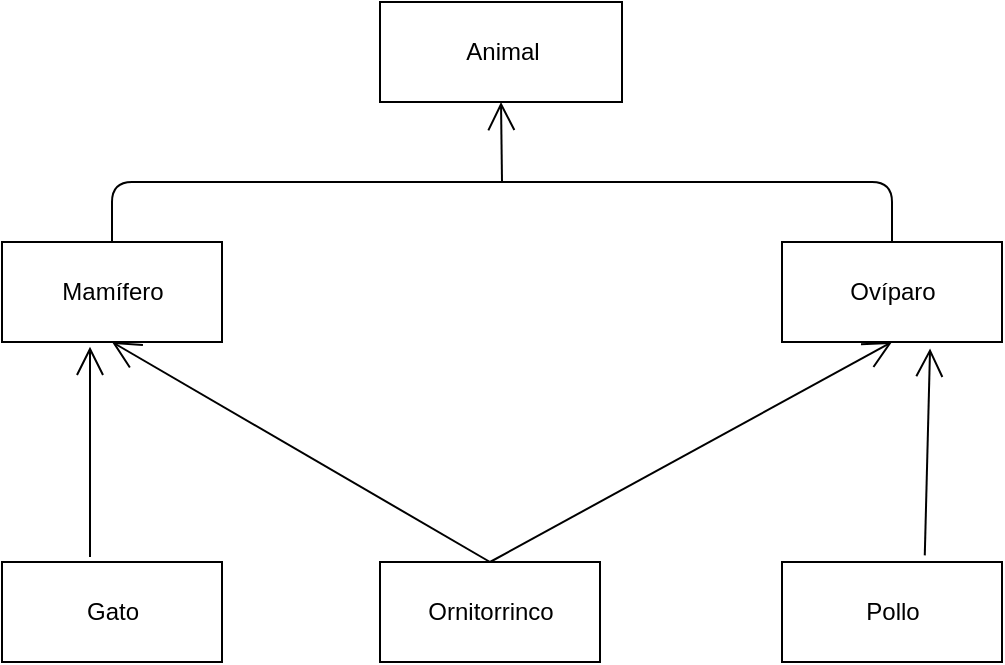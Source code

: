 <mxfile>
    <diagram id="db8uY6yFNm81Cn0cMAem" name="Page-1">
        <mxGraphModel dx="1266" dy="682" grid="1" gridSize="10" guides="1" tooltips="1" connect="1" arrows="1" fold="1" page="1" pageScale="1" pageWidth="827" pageHeight="1169" math="0" shadow="0">
            <root>
                <mxCell id="0"/>
                <mxCell id="1" parent="0"/>
                <mxCell id="27" value="Ornitorrinco" style="html=1;" vertex="1" parent="1">
                    <mxGeometry x="359" y="310" width="110" height="50" as="geometry"/>
                </mxCell>
                <mxCell id="28" value="Pollo" style="html=1;" vertex="1" parent="1">
                    <mxGeometry x="560" y="310" width="110" height="50" as="geometry"/>
                </mxCell>
                <mxCell id="29" value="Gato" style="html=1;" vertex="1" parent="1">
                    <mxGeometry x="170" y="310" width="110" height="50" as="geometry"/>
                </mxCell>
                <mxCell id="30" value="Ovíparo" style="html=1;" vertex="1" parent="1">
                    <mxGeometry x="560" y="150" width="110" height="50" as="geometry"/>
                </mxCell>
                <mxCell id="31" value="Mamífero" style="html=1;" vertex="1" parent="1">
                    <mxGeometry x="170" y="150" width="110" height="50" as="geometry"/>
                </mxCell>
                <mxCell id="32" value="Animal" style="html=1;" vertex="1" parent="1">
                    <mxGeometry x="359" y="30" width="121" height="50" as="geometry"/>
                </mxCell>
                <mxCell id="34" value="" style="endArrow=open;endFill=1;endSize=12;html=1;exitX=0.5;exitY=0;exitDx=0;exitDy=0;entryX=0.5;entryY=1;entryDx=0;entryDy=0;" edge="1" parent="1" source="27" target="30">
                    <mxGeometry width="160" relative="1" as="geometry">
                        <mxPoint x="310" y="340" as="sourcePoint"/>
                        <mxPoint x="470" y="340" as="targetPoint"/>
                    </mxGeometry>
                </mxCell>
                <mxCell id="35" value="" style="endArrow=open;endFill=1;endSize=12;html=1;exitX=0.5;exitY=0;exitDx=0;exitDy=0;entryX=0.5;entryY=1;entryDx=0;entryDy=0;" edge="1" parent="1" source="27" target="31">
                    <mxGeometry width="160" relative="1" as="geometry">
                        <mxPoint x="310" y="340" as="sourcePoint"/>
                        <mxPoint x="470" y="340" as="targetPoint"/>
                    </mxGeometry>
                </mxCell>
                <mxCell id="36" value="" style="endArrow=open;endFill=1;endSize=12;html=1;exitX=0.4;exitY=-0.049;exitDx=0;exitDy=0;entryX=0.4;entryY=1.047;entryDx=0;entryDy=0;entryPerimeter=0;exitPerimeter=0;" edge="1" parent="1" source="29" target="31">
                    <mxGeometry width="160" relative="1" as="geometry">
                        <mxPoint x="310" y="340" as="sourcePoint"/>
                        <mxPoint x="470" y="340" as="targetPoint"/>
                    </mxGeometry>
                </mxCell>
                <mxCell id="37" value="" style="endArrow=open;endFill=1;endSize=12;html=1;entryX=0.673;entryY=1.064;entryDx=0;entryDy=0;entryPerimeter=0;exitX=0.649;exitY=-0.066;exitDx=0;exitDy=0;exitPerimeter=0;" edge="1" parent="1" source="28" target="30">
                    <mxGeometry width="160" relative="1" as="geometry">
                        <mxPoint x="310" y="340" as="sourcePoint"/>
                        <mxPoint x="470" y="340" as="targetPoint"/>
                    </mxGeometry>
                </mxCell>
                <mxCell id="38" value="" style="endArrow=open;endFill=1;endSize=12;html=1;entryX=0.5;entryY=1;entryDx=0;entryDy=0;" edge="1" parent="1" target="32">
                    <mxGeometry width="160" relative="1" as="geometry">
                        <mxPoint x="420" y="120" as="sourcePoint"/>
                        <mxPoint x="470" y="340" as="targetPoint"/>
                    </mxGeometry>
                </mxCell>
                <mxCell id="42" value="" style="endArrow=none;html=1;exitX=0.5;exitY=0;exitDx=0;exitDy=0;entryX=0.5;entryY=0;entryDx=0;entryDy=0;" edge="1" parent="1" source="31" target="30">
                    <mxGeometry width="50" height="50" relative="1" as="geometry">
                        <mxPoint x="370" y="370" as="sourcePoint"/>
                        <mxPoint x="420" y="320" as="targetPoint"/>
                        <Array as="points">
                            <mxPoint x="225" y="120"/>
                            <mxPoint x="420" y="120"/>
                            <mxPoint x="615" y="120"/>
                        </Array>
                    </mxGeometry>
                </mxCell>
            </root>
        </mxGraphModel>
    </diagram>
</mxfile>
